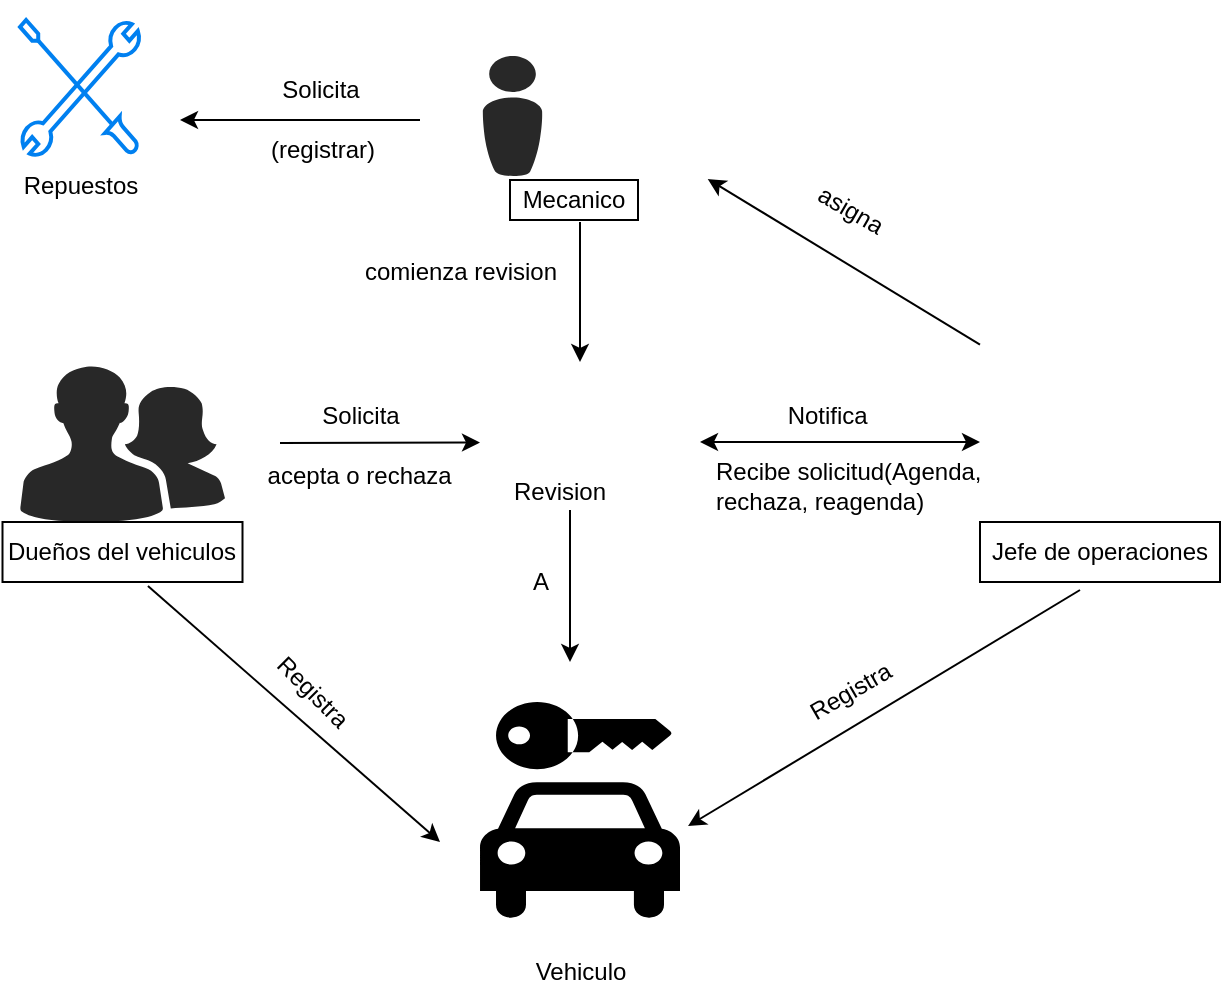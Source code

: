 <mxfile version="20.2.7" type="google"><diagram id="VI3DifQoM0kYTtwCrKn_" name="Página-1"><mxGraphModel grid="1" page="1" gridSize="10" guides="1" tooltips="1" connect="1" arrows="1" fold="1" pageScale="1" pageWidth="827" pageHeight="1169" math="0" shadow="0"><root><mxCell id="0"/><mxCell id="1" parent="0"/><mxCell id="PUUWTCsV9sMWtFaHxoSs-13" value="Jefe de operaciones&lt;br&gt;" style="whiteSpace=wrap;html=1;" vertex="1" parent="1"><mxGeometry x="600" y="301" width="120" height="30" as="geometry"/></mxCell><mxCell id="PUUWTCsV9sMWtFaHxoSs-14" style="edgeStyle=orthogonalEdgeStyle;rounded=0;orthogonalLoop=1;jettySize=auto;html=1;exitX=0.5;exitY=1;exitDx=0;exitDy=0;" edge="1" parent="1"><mxGeometry relative="1" as="geometry"><mxPoint x="680" y="335" as="sourcePoint"/><mxPoint x="680" y="335" as="targetPoint"/></mxGeometry></mxCell><mxCell id="PUUWTCsV9sMWtFaHxoSs-23" value="" style="shape=image;html=1;verticalAlign=top;verticalLabelPosition=bottom;labelBackgroundColor=#ffffff;imageAspect=0;aspect=fixed;image=https://cdn2.iconfinder.com/data/icons/analytic-investment-and-balanced-scorecard/512/536_game_Boss_legend_master_CEO_game_design_development-128.png" vertex="1" parent="1"><mxGeometry x="600" y="190" width="114" height="114" as="geometry"/></mxCell><mxCell id="PUUWTCsV9sMWtFaHxoSs-36" value="" style="verticalLabelPosition=bottom;sketch=0;html=1;fillColor=#282828;strokeColor=none;verticalAlign=top;pointerEvents=1;align=center;shape=mxgraph.cisco_safe.people_places_things_icons.icon2;" vertex="1" parent="1"><mxGeometry x="120" y="222.5" width="102.5" height="78.5" as="geometry"/></mxCell><mxCell id="PUUWTCsV9sMWtFaHxoSs-37" value="Dueños del vehiculos" style="whiteSpace=wrap;html=1;" vertex="1" parent="1"><mxGeometry x="111.25" y="301" width="120" height="30" as="geometry"/></mxCell><mxCell id="PUUWTCsV9sMWtFaHxoSs-38" value="" style="shape=mxgraph.signs.travel.car_rental;html=1;pointerEvents=1;fillColor=#000000;strokeColor=none;verticalLabelPosition=bottom;verticalAlign=top;align=center;" vertex="1" parent="1"><mxGeometry x="350" y="391" width="100" height="110" as="geometry"/></mxCell><mxCell id="PUUWTCsV9sMWtFaHxoSs-42" value="" style="endArrow=classic;html=1;rounded=0;" edge="1" parent="1"><mxGeometry width="50" height="50" relative="1" as="geometry"><mxPoint x="250" y="261.5" as="sourcePoint"/><mxPoint x="350" y="261.25" as="targetPoint"/></mxGeometry></mxCell><mxCell id="PUUWTCsV9sMWtFaHxoSs-45" value="" style="endArrow=classic;html=1;rounded=0;entryX=0.5;entryY=0;entryDx=0;entryDy=0;" edge="1" parent="1" target="PUUWTCsV9sMWtFaHxoSs-4"><mxGeometry width="50" height="50" relative="1" as="geometry"><mxPoint x="400" y="151" as="sourcePoint"/><mxPoint x="400" y="222.5" as="targetPoint"/></mxGeometry></mxCell><mxCell id="PUUWTCsV9sMWtFaHxoSs-51" value="" style="group" vertex="1" connectable="0" parent="1"><mxGeometry x="360" y="221" width="80" height="80" as="geometry"/></mxCell><mxCell id="PUUWTCsV9sMWtFaHxoSs-4" value="" style="shape=image;html=1;verticalAlign=top;verticalLabelPosition=bottom;labelBackgroundColor=#ffffff;imageAspect=0;aspect=fixed;image=https://cdn0.iconfinder.com/data/icons/glyphpack/19/edit-128.png;imageBackground=none;" vertex="1" parent="PUUWTCsV9sMWtFaHxoSs-51"><mxGeometry width="80" height="80" as="geometry"/></mxCell><mxCell id="PUUWTCsV9sMWtFaHxoSs-11" value="Revision" style="text;html=1;strokeColor=none;fillColor=none;align=center;verticalAlign=middle;whiteSpace=wrap;rounded=0;" vertex="1" parent="PUUWTCsV9sMWtFaHxoSs-51"><mxGeometry y="50" width="60" height="30" as="geometry"/></mxCell><mxCell id="PUUWTCsV9sMWtFaHxoSs-52" value="" style="endArrow=classic;html=1;rounded=0;" edge="1" parent="1"><mxGeometry width="50" height="50" relative="1" as="geometry"><mxPoint x="395" y="295" as="sourcePoint"/><mxPoint x="395" y="371" as="targetPoint"/></mxGeometry></mxCell><mxCell id="PUUWTCsV9sMWtFaHxoSs-53" value="Solicita" style="text;html=1;align=center;verticalAlign=middle;resizable=0;points=[];autosize=1;strokeColor=none;fillColor=none;" vertex="1" parent="1"><mxGeometry x="260" y="233" width="60" height="30" as="geometry"/></mxCell><mxCell id="PUUWTCsV9sMWtFaHxoSs-54" value="Vehiculo" style="text;html=1;align=center;verticalAlign=middle;resizable=0;points=[];autosize=1;strokeColor=none;fillColor=none;" vertex="1" parent="1"><mxGeometry x="365" y="511" width="70" height="30" as="geometry"/></mxCell><mxCell id="PUUWTCsV9sMWtFaHxoSs-65" value="" style="group" vertex="1" connectable="0" parent="1"><mxGeometry x="351.25" y="40" width="108" height="90" as="geometry"/></mxCell><mxCell id="GfU5EMM_5IWrtKJ9y8ae-8" value="" style="group" connectable="0" vertex="1" parent="PUUWTCsV9sMWtFaHxoSs-65"><mxGeometry y="1" width="101" height="78" as="geometry"/></mxCell><mxCell id="PUUWTCsV9sMWtFaHxoSs-63" value="" style="shape=image;html=1;verticalAlign=top;verticalLabelPosition=bottom;labelBackgroundColor=#ffffff;imageAspect=0;aspect=fixed;image=https://cdn2.iconfinder.com/data/icons/boxicons-solid-vol-1/24/bxs-car-mechanic-128.png" vertex="1" parent="GfU5EMM_5IWrtKJ9y8ae-8"><mxGeometry x="35" y="18" width="78" height="78" as="geometry"/></mxCell><mxCell id="PUUWTCsV9sMWtFaHxoSs-64" value="" style="verticalLabelPosition=bottom;sketch=0;html=1;fillColor=#282828;strokeColor=none;verticalAlign=top;pointerEvents=1;align=center;shape=mxgraph.cisco_safe.people_places_things_icons.icon8;" vertex="1" parent="GfU5EMM_5IWrtKJ9y8ae-8"><mxGeometry y="27" width="30" height="60" as="geometry"/></mxCell><mxCell id="PUUWTCsV9sMWtFaHxoSs-69" value="Solicita" style="text;html=1;align=center;verticalAlign=middle;resizable=0;points=[];autosize=1;strokeColor=none;fillColor=none;" vertex="1" parent="1"><mxGeometry x="240" y="70" width="60" height="30" as="geometry"/></mxCell><mxCell id="PUUWTCsV9sMWtFaHxoSs-70" value="" style="endArrow=classic;startArrow=classic;html=1;rounded=0;" edge="1" parent="1"><mxGeometry width="50" height="50" relative="1" as="geometry"><mxPoint x="460" y="261" as="sourcePoint"/><mxPoint x="600" y="261" as="targetPoint"/></mxGeometry></mxCell><mxCell id="PUUWTCsV9sMWtFaHxoSs-71" value="Notifica&amp;nbsp;" style="text;html=1;align=center;verticalAlign=middle;resizable=0;points=[];autosize=1;strokeColor=none;fillColor=none;" vertex="1" parent="1"><mxGeometry x="490" y="233" width="70" height="30" as="geometry"/></mxCell><mxCell id="PUUWTCsV9sMWtFaHxoSs-76" value="&lt;br&gt;Recibe solicitud(Agenda, rechaza, reagenda)" style="text;html=1;strokeColor=none;fillColor=none;spacing=5;spacingTop=-20;whiteSpace=wrap;overflow=hidden;rounded=0;" vertex="1" parent="1"><mxGeometry x="462.5" y="265" width="155" height="40" as="geometry"/></mxCell><mxCell id="PUUWTCsV9sMWtFaHxoSs-77" value="comienza revision" style="text;html=1;align=center;verticalAlign=middle;resizable=0;points=[];autosize=1;strokeColor=none;fillColor=none;" vertex="1" parent="1"><mxGeometry x="280" y="161" width="120" height="30" as="geometry"/></mxCell><mxCell id="PUUWTCsV9sMWtFaHxoSs-78" value="A" style="text;html=1;align=center;verticalAlign=middle;resizable=0;points=[];autosize=1;strokeColor=none;fillColor=none;" vertex="1" parent="1"><mxGeometry x="365" y="316" width="30" height="30" as="geometry"/></mxCell><mxCell id="GfU5EMM_5IWrtKJ9y8ae-1" value="(registrar)" style="text;html=1;align=center;verticalAlign=middle;resizable=0;points=[];autosize=1;strokeColor=none;fillColor=none;" vertex="1" parent="1"><mxGeometry x="231.25" y="100" width="80" height="30" as="geometry"/></mxCell><mxCell id="GfU5EMM_5IWrtKJ9y8ae-2" value="acepta o rechaza&amp;nbsp;" style="text;html=1;align=center;verticalAlign=middle;resizable=0;points=[];autosize=1;strokeColor=none;fillColor=none;" vertex="1" parent="1"><mxGeometry x="231.25" y="263" width="120" height="30" as="geometry"/></mxCell><mxCell id="GfU5EMM_5IWrtKJ9y8ae-3" value="" style="endArrow=classic;html=1;rounded=0;exitX=0.606;exitY=1.067;exitDx=0;exitDy=0;exitPerimeter=0;" edge="1" parent="1" source="PUUWTCsV9sMWtFaHxoSs-37"><mxGeometry width="50" height="50" relative="1" as="geometry"><mxPoint x="180" y="421" as="sourcePoint"/><mxPoint x="330" y="461" as="targetPoint"/></mxGeometry></mxCell><mxCell id="GfU5EMM_5IWrtKJ9y8ae-4" value="Registra" style="text;html=1;align=center;verticalAlign=middle;resizable=0;points=[];autosize=1;strokeColor=none;fillColor=none;rotation=45;" vertex="1" parent="1"><mxGeometry x="231.25" y="371" width="70" height="30" as="geometry"/></mxCell><mxCell id="GfU5EMM_5IWrtKJ9y8ae-5" value="" style="endArrow=classic;html=1;rounded=0;entryX=1.04;entryY=0.564;entryDx=0;entryDy=0;entryPerimeter=0;exitX=0.25;exitY=1;exitDx=0;exitDy=0;" edge="1" parent="1" target="PUUWTCsV9sMWtFaHxoSs-38"><mxGeometry width="50" height="50" relative="1" as="geometry"><mxPoint x="650" y="335" as="sourcePoint"/><mxPoint x="650" y="391" as="targetPoint"/></mxGeometry></mxCell><mxCell id="GfU5EMM_5IWrtKJ9y8ae-6" value="Registra" style="text;html=1;align=center;verticalAlign=middle;resizable=0;points=[];autosize=1;strokeColor=none;fillColor=none;rotation=-30;" vertex="1" parent="1"><mxGeometry x="500" y="371" width="70" height="30" as="geometry"/></mxCell><mxCell id="GfU5EMM_5IWrtKJ9y8ae-7" value="" style="endArrow=classic;html=1;rounded=0;" edge="1" parent="1"><mxGeometry width="50" height="50" relative="1" as="geometry"><mxPoint x="320" y="100" as="sourcePoint"/><mxPoint x="200" y="100" as="targetPoint"/></mxGeometry></mxCell><mxCell id="PUUWTCsV9sMWtFaHxoSs-66" value="Mecanico" style="whiteSpace=wrap;html=1;" vertex="1" parent="1"><mxGeometry x="365" y="130" width="64" height="20" as="geometry"/></mxCell><mxCell id="GfU5EMM_5IWrtKJ9y8ae-11" value="" style="group" connectable="0" vertex="1" parent="1"><mxGeometry x="110" y="50" width="80" height="98" as="geometry"/></mxCell><mxCell id="PUUWTCsV9sMWtFaHxoSs-59" value="" style="html=1;verticalLabelPosition=bottom;align=center;labelBackgroundColor=#ffffff;verticalAlign=top;strokeWidth=2;strokeColor=#0080F0;shadow=0;dashed=0;shape=mxgraph.ios7.icons.tools;pointerEvents=1" vertex="1" parent="GfU5EMM_5IWrtKJ9y8ae-11"><mxGeometry x="10" width="60" height="68" as="geometry"/></mxCell><mxCell id="PUUWTCsV9sMWtFaHxoSs-60" value="Repuestos" style="text;html=1;align=center;verticalAlign=middle;resizable=0;points=[];autosize=1;strokeColor=none;fillColor=none;" vertex="1" parent="GfU5EMM_5IWrtKJ9y8ae-11"><mxGeometry y="68" width="80" height="30" as="geometry"/></mxCell><mxCell id="GfU5EMM_5IWrtKJ9y8ae-13" value="asigna" style="text;html=1;align=center;verticalAlign=middle;resizable=0;points=[];autosize=1;strokeColor=none;fillColor=none;rotation=30;" vertex="1" parent="1"><mxGeometry x="505" y="130" width="60" height="30" as="geometry"/></mxCell><mxCell id="S75NDKA_APrYyvY4qQr7-6" value="" style="endArrow=classic;html=1;rounded=0;entryX=0.995;entryY=0.904;entryDx=0;entryDy=0;entryPerimeter=0;" edge="1" parent="1" source="PUUWTCsV9sMWtFaHxoSs-23" target="PUUWTCsV9sMWtFaHxoSs-63"><mxGeometry width="50" height="50" relative="1" as="geometry"><mxPoint x="480" y="220" as="sourcePoint"/><mxPoint x="530" y="170" as="targetPoint"/></mxGeometry></mxCell></root></mxGraphModel></diagram></mxfile>